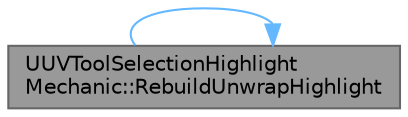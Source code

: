 digraph "UUVToolSelectionHighlightMechanic::RebuildUnwrapHighlight"
{
 // INTERACTIVE_SVG=YES
 // LATEX_PDF_SIZE
  bgcolor="transparent";
  edge [fontname=Helvetica,fontsize=10,labelfontname=Helvetica,labelfontsize=10];
  node [fontname=Helvetica,fontsize=10,shape=box,height=0.2,width=0.4];
  rankdir="LR";
  Node1 [id="Node000001",label="UUVToolSelectionHighlight\lMechanic::RebuildUnwrapHighlight",height=0.2,width=0.4,color="gray40", fillcolor="grey60", style="filled", fontcolor="black",tooltip="Rebuilds the unwrap mesh highlights."];
  Node1 -> Node1 [id="edge1_Node000001_Node000001",color="steelblue1",style="solid",tooltip=" "];
}
